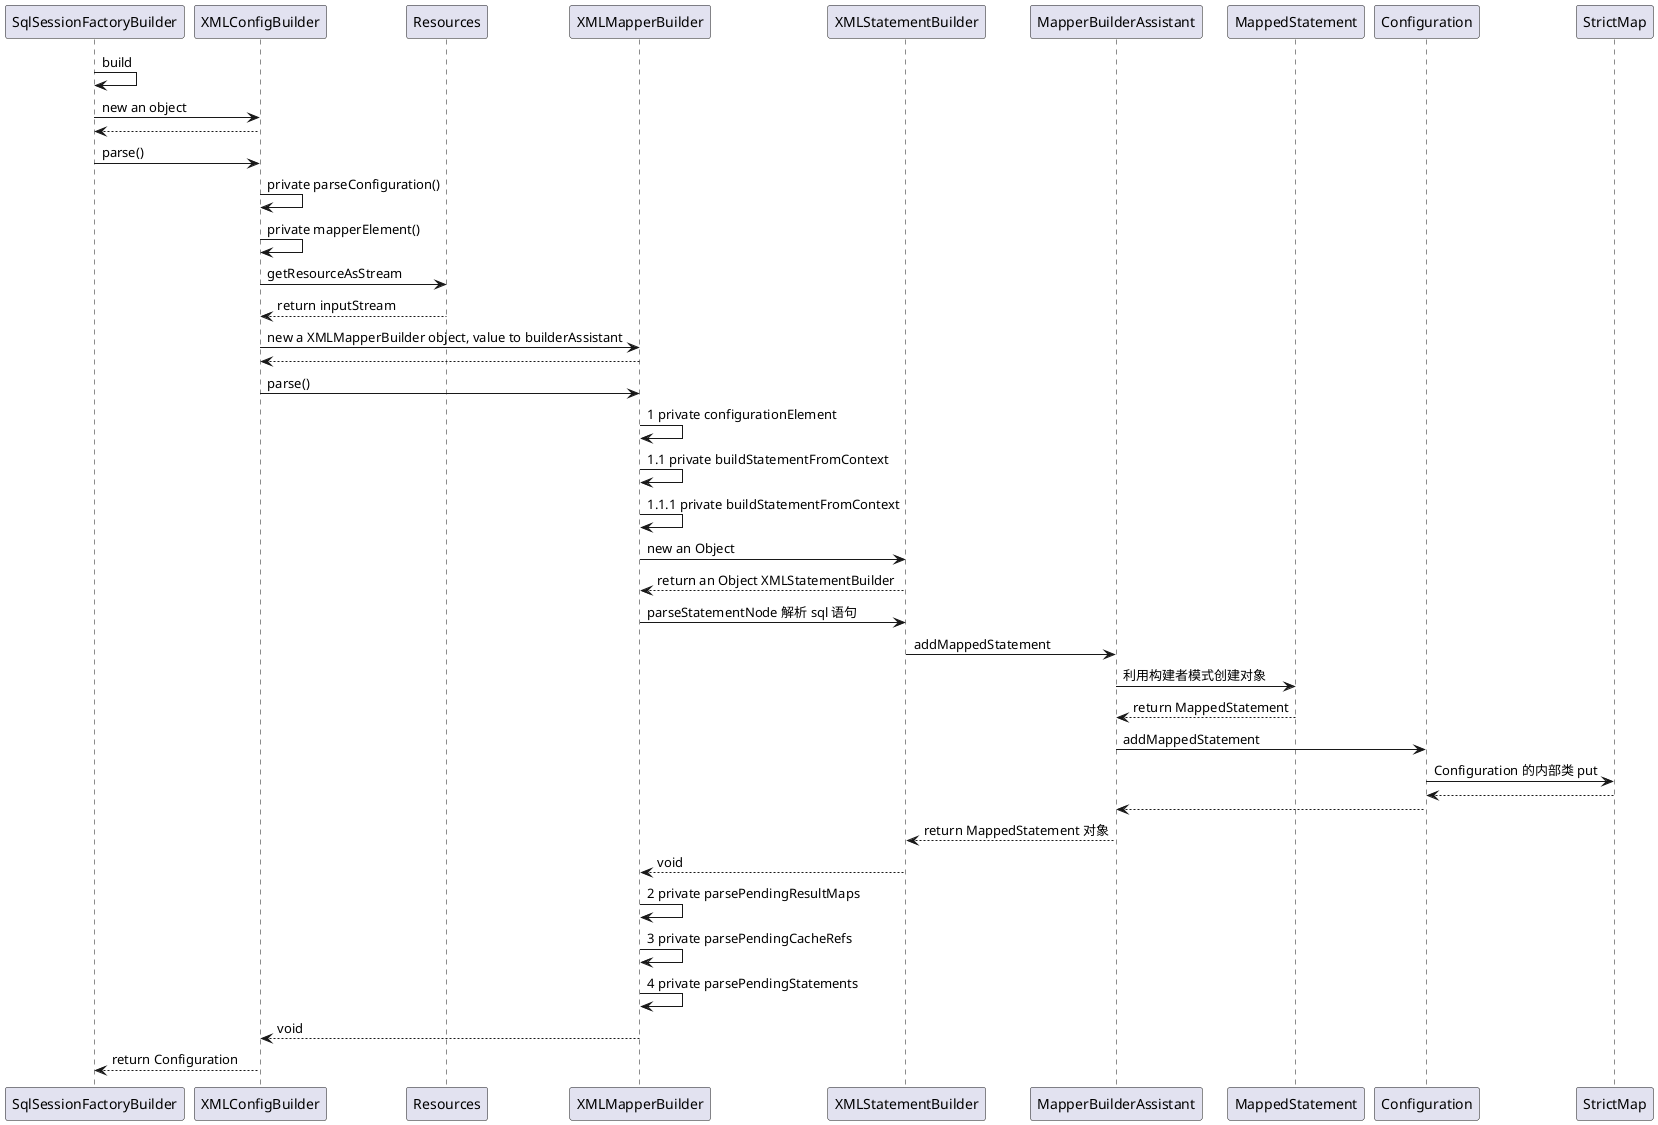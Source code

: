 @startuml
SqlSessionFactoryBuilder -> SqlSessionFactoryBuilder: build
SqlSessionFactoryBuilder -> XMLConfigBuilder: new an object
XMLConfigBuilder --> SqlSessionFactoryBuilder

SqlSessionFactoryBuilder -> XMLConfigBuilder: parse()
XMLConfigBuilder -> XMLConfigBuilder: private parseConfiguration()
XMLConfigBuilder -> XMLConfigBuilder: private mapperElement()
XMLConfigBuilder -> Resources: getResourceAsStream
Resources --> XMLConfigBuilder: return inputStream

XMLConfigBuilder -> XMLMapperBuilder: new a XMLMapperBuilder object, value to builderAssistant
XMLMapperBuilder --> XMLConfigBuilder
XMLConfigBuilder -> XMLMapperBuilder: parse()

XMLMapperBuilder -> XMLMapperBuilder: 1 private configurationElement
XMLMapperBuilder -> XMLMapperBuilder: 1.1 private buildStatementFromContext
XMLMapperBuilder -> XMLMapperBuilder: 1.1.1 private buildStatementFromContext
XMLMapperBuilder -> XMLStatementBuilder: new an Object
XMLStatementBuilder --> XMLMapperBuilder: return an Object XMLStatementBuilder
XMLMapperBuilder -> XMLStatementBuilder: parseStatementNode 解析 sql 语句
XMLStatementBuilder -> MapperBuilderAssistant: addMappedStatement
MapperBuilderAssistant -> MappedStatement: 利用构建者模式创建对象
MappedStatement --> MapperBuilderAssistant: return MappedStatement
MapperBuilderAssistant -> Configuration: addMappedStatement
Configuration -> StrictMap: Configuration 的内部类 put
StrictMap --> Configuration
Configuration --> MapperBuilderAssistant
MapperBuilderAssistant --> XMLStatementBuilder: return MappedStatement 对象
XMLStatementBuilder --> XMLMapperBuilder: void


XMLMapperBuilder -> XMLMapperBuilder: 2 private parsePendingResultMaps
XMLMapperBuilder -> XMLMapperBuilder: 3 private parsePendingCacheRefs
XMLMapperBuilder -> XMLMapperBuilder: 4 private parsePendingStatements

XMLMapperBuilder --> XMLConfigBuilder: void
XMLConfigBuilder --> SqlSessionFactoryBuilder: return Configuration

@enduml